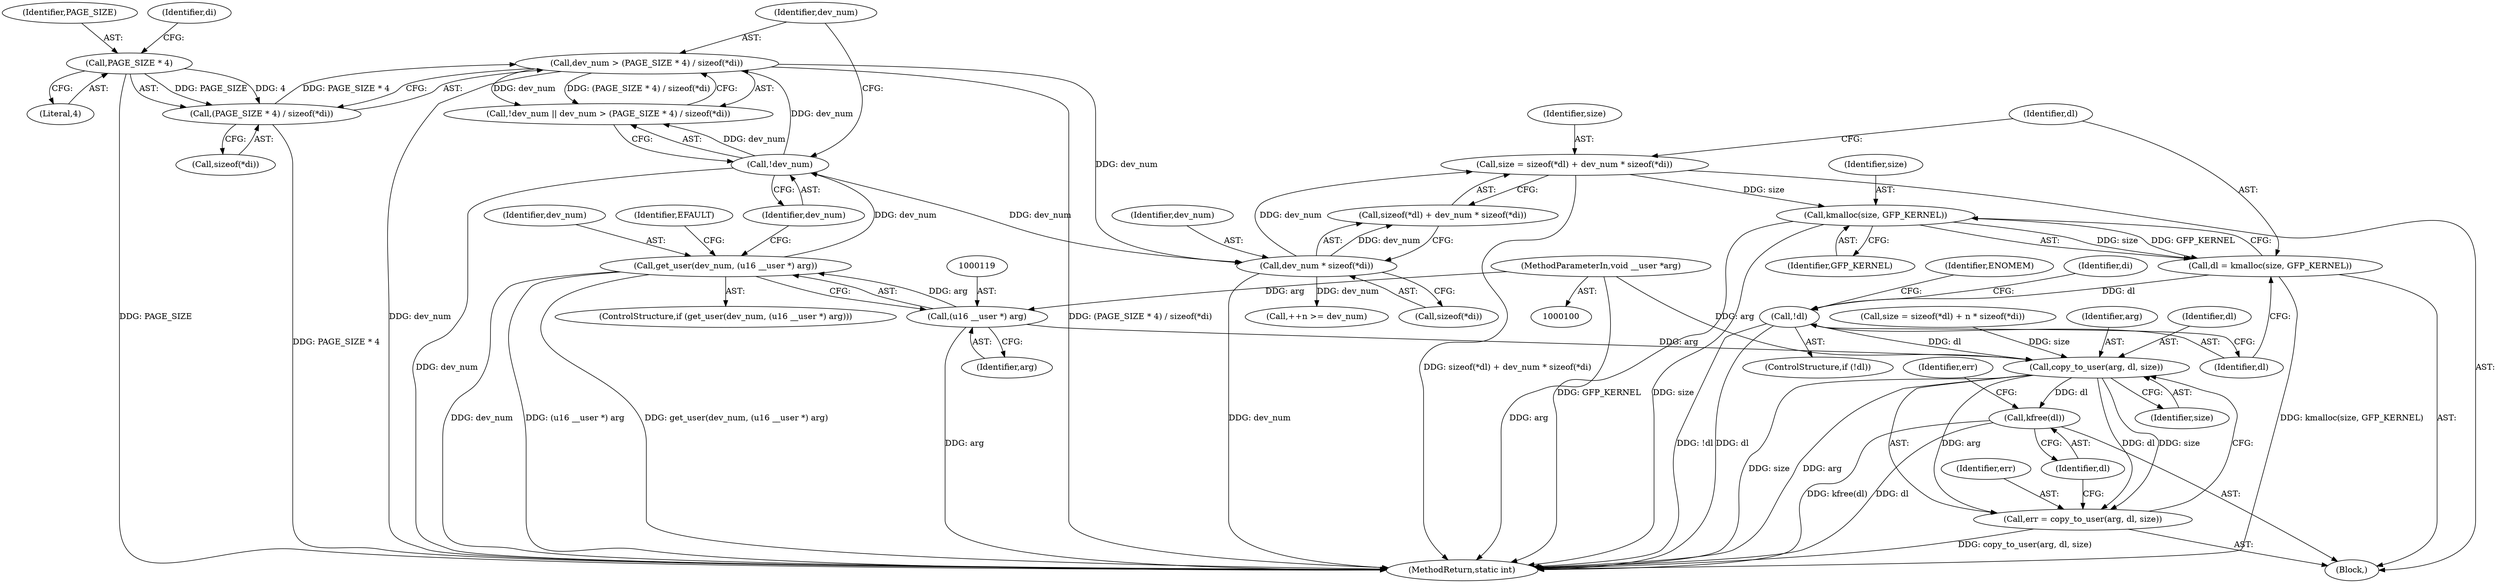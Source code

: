 digraph "1_linux_f9432c5ec8b1e9a09b9b0e5569e3c73db8de432a@API" {
"1000153" [label="(Call,kmalloc(size, GFP_KERNEL))"];
"1000140" [label="(Call,size = sizeof(*dl) + dev_num * sizeof(*di))"];
"1000146" [label="(Call,dev_num * sizeof(*di))"];
"1000128" [label="(Call,dev_num > (PAGE_SIZE * 4) / sizeof(*di))"];
"1000126" [label="(Call,!dev_num)"];
"1000116" [label="(Call,get_user(dev_num, (u16 __user *) arg))"];
"1000118" [label="(Call,(u16 __user *) arg)"];
"1000101" [label="(MethodParameterIn,void __user *arg)"];
"1000130" [label="(Call,(PAGE_SIZE * 4) / sizeof(*di))"];
"1000131" [label="(Call,PAGE_SIZE * 4)"];
"1000151" [label="(Call,dl = kmalloc(size, GFP_KERNEL))"];
"1000157" [label="(Call,!dl)"];
"1000266" [label="(Call,copy_to_user(arg, dl, size))"];
"1000264" [label="(Call,err = copy_to_user(arg, dl, size))"];
"1000270" [label="(Call,kfree(dl))"];
"1000142" [label="(Call,sizeof(*dl) + dev_num * sizeof(*di))"];
"1000253" [label="(Call,size = sizeof(*dl) + n * sizeof(*di))"];
"1000269" [label="(Identifier,size)"];
"1000118" [label="(Call,(u16 __user *) arg)"];
"1000267" [label="(Identifier,arg)"];
"1000274" [label="(Identifier,err)"];
"1000130" [label="(Call,(PAGE_SIZE * 4) / sizeof(*di))"];
"1000129" [label="(Identifier,dev_num)"];
"1000264" [label="(Call,err = copy_to_user(arg, dl, size))"];
"1000271" [label="(Identifier,dl)"];
"1000158" [label="(Identifier,dl)"];
"1000161" [label="(Identifier,ENOMEM)"];
"1000163" [label="(Identifier,di)"];
"1000265" [label="(Identifier,err)"];
"1000268" [label="(Identifier,dl)"];
"1000266" [label="(Call,copy_to_user(arg, dl, size))"];
"1000120" [label="(Identifier,arg)"];
"1000125" [label="(Call,!dev_num || dev_num > (PAGE_SIZE * 4) / sizeof(*di))"];
"1000132" [label="(Identifier,PAGE_SIZE)"];
"1000156" [label="(ControlStructure,if (!dl))"];
"1000157" [label="(Call,!dl)"];
"1000134" [label="(Call,sizeof(*di))"];
"1000115" [label="(ControlStructure,if (get_user(dev_num, (u16 __user *) arg)))"];
"1000140" [label="(Call,size = sizeof(*dl) + dev_num * sizeof(*di))"];
"1000155" [label="(Identifier,GFP_KERNEL)"];
"1000102" [label="(Block,)"];
"1000240" [label="(Call,++n >= dev_num)"];
"1000153" [label="(Call,kmalloc(size, GFP_KERNEL))"];
"1000126" [label="(Call,!dev_num)"];
"1000270" [label="(Call,kfree(dl))"];
"1000147" [label="(Identifier,dev_num)"];
"1000117" [label="(Identifier,dev_num)"];
"1000141" [label="(Identifier,size)"];
"1000123" [label="(Identifier,EFAULT)"];
"1000128" [label="(Call,dev_num > (PAGE_SIZE * 4) / sizeof(*di))"];
"1000136" [label="(Identifier,di)"];
"1000116" [label="(Call,get_user(dev_num, (u16 __user *) arg))"];
"1000133" [label="(Literal,4)"];
"1000152" [label="(Identifier,dl)"];
"1000278" [label="(MethodReturn,static int)"];
"1000127" [label="(Identifier,dev_num)"];
"1000131" [label="(Call,PAGE_SIZE * 4)"];
"1000101" [label="(MethodParameterIn,void __user *arg)"];
"1000146" [label="(Call,dev_num * sizeof(*di))"];
"1000148" [label="(Call,sizeof(*di))"];
"1000154" [label="(Identifier,size)"];
"1000151" [label="(Call,dl = kmalloc(size, GFP_KERNEL))"];
"1000153" -> "1000151"  [label="AST: "];
"1000153" -> "1000155"  [label="CFG: "];
"1000154" -> "1000153"  [label="AST: "];
"1000155" -> "1000153"  [label="AST: "];
"1000151" -> "1000153"  [label="CFG: "];
"1000153" -> "1000278"  [label="DDG: GFP_KERNEL"];
"1000153" -> "1000278"  [label="DDG: size"];
"1000153" -> "1000151"  [label="DDG: size"];
"1000153" -> "1000151"  [label="DDG: GFP_KERNEL"];
"1000140" -> "1000153"  [label="DDG: size"];
"1000140" -> "1000102"  [label="AST: "];
"1000140" -> "1000142"  [label="CFG: "];
"1000141" -> "1000140"  [label="AST: "];
"1000142" -> "1000140"  [label="AST: "];
"1000152" -> "1000140"  [label="CFG: "];
"1000140" -> "1000278"  [label="DDG: sizeof(*dl) + dev_num * sizeof(*di)"];
"1000146" -> "1000140"  [label="DDG: dev_num"];
"1000146" -> "1000142"  [label="AST: "];
"1000146" -> "1000148"  [label="CFG: "];
"1000147" -> "1000146"  [label="AST: "];
"1000148" -> "1000146"  [label="AST: "];
"1000142" -> "1000146"  [label="CFG: "];
"1000146" -> "1000278"  [label="DDG: dev_num"];
"1000146" -> "1000142"  [label="DDG: dev_num"];
"1000128" -> "1000146"  [label="DDG: dev_num"];
"1000126" -> "1000146"  [label="DDG: dev_num"];
"1000146" -> "1000240"  [label="DDG: dev_num"];
"1000128" -> "1000125"  [label="AST: "];
"1000128" -> "1000130"  [label="CFG: "];
"1000129" -> "1000128"  [label="AST: "];
"1000130" -> "1000128"  [label="AST: "];
"1000125" -> "1000128"  [label="CFG: "];
"1000128" -> "1000278"  [label="DDG: (PAGE_SIZE * 4) / sizeof(*di)"];
"1000128" -> "1000278"  [label="DDG: dev_num"];
"1000128" -> "1000125"  [label="DDG: dev_num"];
"1000128" -> "1000125"  [label="DDG: (PAGE_SIZE * 4) / sizeof(*di)"];
"1000126" -> "1000128"  [label="DDG: dev_num"];
"1000130" -> "1000128"  [label="DDG: PAGE_SIZE * 4"];
"1000126" -> "1000125"  [label="AST: "];
"1000126" -> "1000127"  [label="CFG: "];
"1000127" -> "1000126"  [label="AST: "];
"1000129" -> "1000126"  [label="CFG: "];
"1000125" -> "1000126"  [label="CFG: "];
"1000126" -> "1000278"  [label="DDG: dev_num"];
"1000126" -> "1000125"  [label="DDG: dev_num"];
"1000116" -> "1000126"  [label="DDG: dev_num"];
"1000116" -> "1000115"  [label="AST: "];
"1000116" -> "1000118"  [label="CFG: "];
"1000117" -> "1000116"  [label="AST: "];
"1000118" -> "1000116"  [label="AST: "];
"1000123" -> "1000116"  [label="CFG: "];
"1000127" -> "1000116"  [label="CFG: "];
"1000116" -> "1000278"  [label="DDG: dev_num"];
"1000116" -> "1000278"  [label="DDG: (u16 __user *) arg"];
"1000116" -> "1000278"  [label="DDG: get_user(dev_num, (u16 __user *) arg)"];
"1000118" -> "1000116"  [label="DDG: arg"];
"1000118" -> "1000120"  [label="CFG: "];
"1000119" -> "1000118"  [label="AST: "];
"1000120" -> "1000118"  [label="AST: "];
"1000118" -> "1000278"  [label="DDG: arg"];
"1000101" -> "1000118"  [label="DDG: arg"];
"1000118" -> "1000266"  [label="DDG: arg"];
"1000101" -> "1000100"  [label="AST: "];
"1000101" -> "1000278"  [label="DDG: arg"];
"1000101" -> "1000266"  [label="DDG: arg"];
"1000130" -> "1000134"  [label="CFG: "];
"1000131" -> "1000130"  [label="AST: "];
"1000134" -> "1000130"  [label="AST: "];
"1000130" -> "1000278"  [label="DDG: PAGE_SIZE * 4"];
"1000131" -> "1000130"  [label="DDG: PAGE_SIZE"];
"1000131" -> "1000130"  [label="DDG: 4"];
"1000131" -> "1000133"  [label="CFG: "];
"1000132" -> "1000131"  [label="AST: "];
"1000133" -> "1000131"  [label="AST: "];
"1000136" -> "1000131"  [label="CFG: "];
"1000131" -> "1000278"  [label="DDG: PAGE_SIZE"];
"1000151" -> "1000102"  [label="AST: "];
"1000152" -> "1000151"  [label="AST: "];
"1000158" -> "1000151"  [label="CFG: "];
"1000151" -> "1000278"  [label="DDG: kmalloc(size, GFP_KERNEL)"];
"1000151" -> "1000157"  [label="DDG: dl"];
"1000157" -> "1000156"  [label="AST: "];
"1000157" -> "1000158"  [label="CFG: "];
"1000158" -> "1000157"  [label="AST: "];
"1000161" -> "1000157"  [label="CFG: "];
"1000163" -> "1000157"  [label="CFG: "];
"1000157" -> "1000278"  [label="DDG: !dl"];
"1000157" -> "1000278"  [label="DDG: dl"];
"1000157" -> "1000266"  [label="DDG: dl"];
"1000266" -> "1000264"  [label="AST: "];
"1000266" -> "1000269"  [label="CFG: "];
"1000267" -> "1000266"  [label="AST: "];
"1000268" -> "1000266"  [label="AST: "];
"1000269" -> "1000266"  [label="AST: "];
"1000264" -> "1000266"  [label="CFG: "];
"1000266" -> "1000278"  [label="DDG: size"];
"1000266" -> "1000278"  [label="DDG: arg"];
"1000266" -> "1000264"  [label="DDG: arg"];
"1000266" -> "1000264"  [label="DDG: dl"];
"1000266" -> "1000264"  [label="DDG: size"];
"1000253" -> "1000266"  [label="DDG: size"];
"1000266" -> "1000270"  [label="DDG: dl"];
"1000264" -> "1000102"  [label="AST: "];
"1000265" -> "1000264"  [label="AST: "];
"1000271" -> "1000264"  [label="CFG: "];
"1000264" -> "1000278"  [label="DDG: copy_to_user(arg, dl, size)"];
"1000270" -> "1000102"  [label="AST: "];
"1000270" -> "1000271"  [label="CFG: "];
"1000271" -> "1000270"  [label="AST: "];
"1000274" -> "1000270"  [label="CFG: "];
"1000270" -> "1000278"  [label="DDG: kfree(dl)"];
"1000270" -> "1000278"  [label="DDG: dl"];
}
